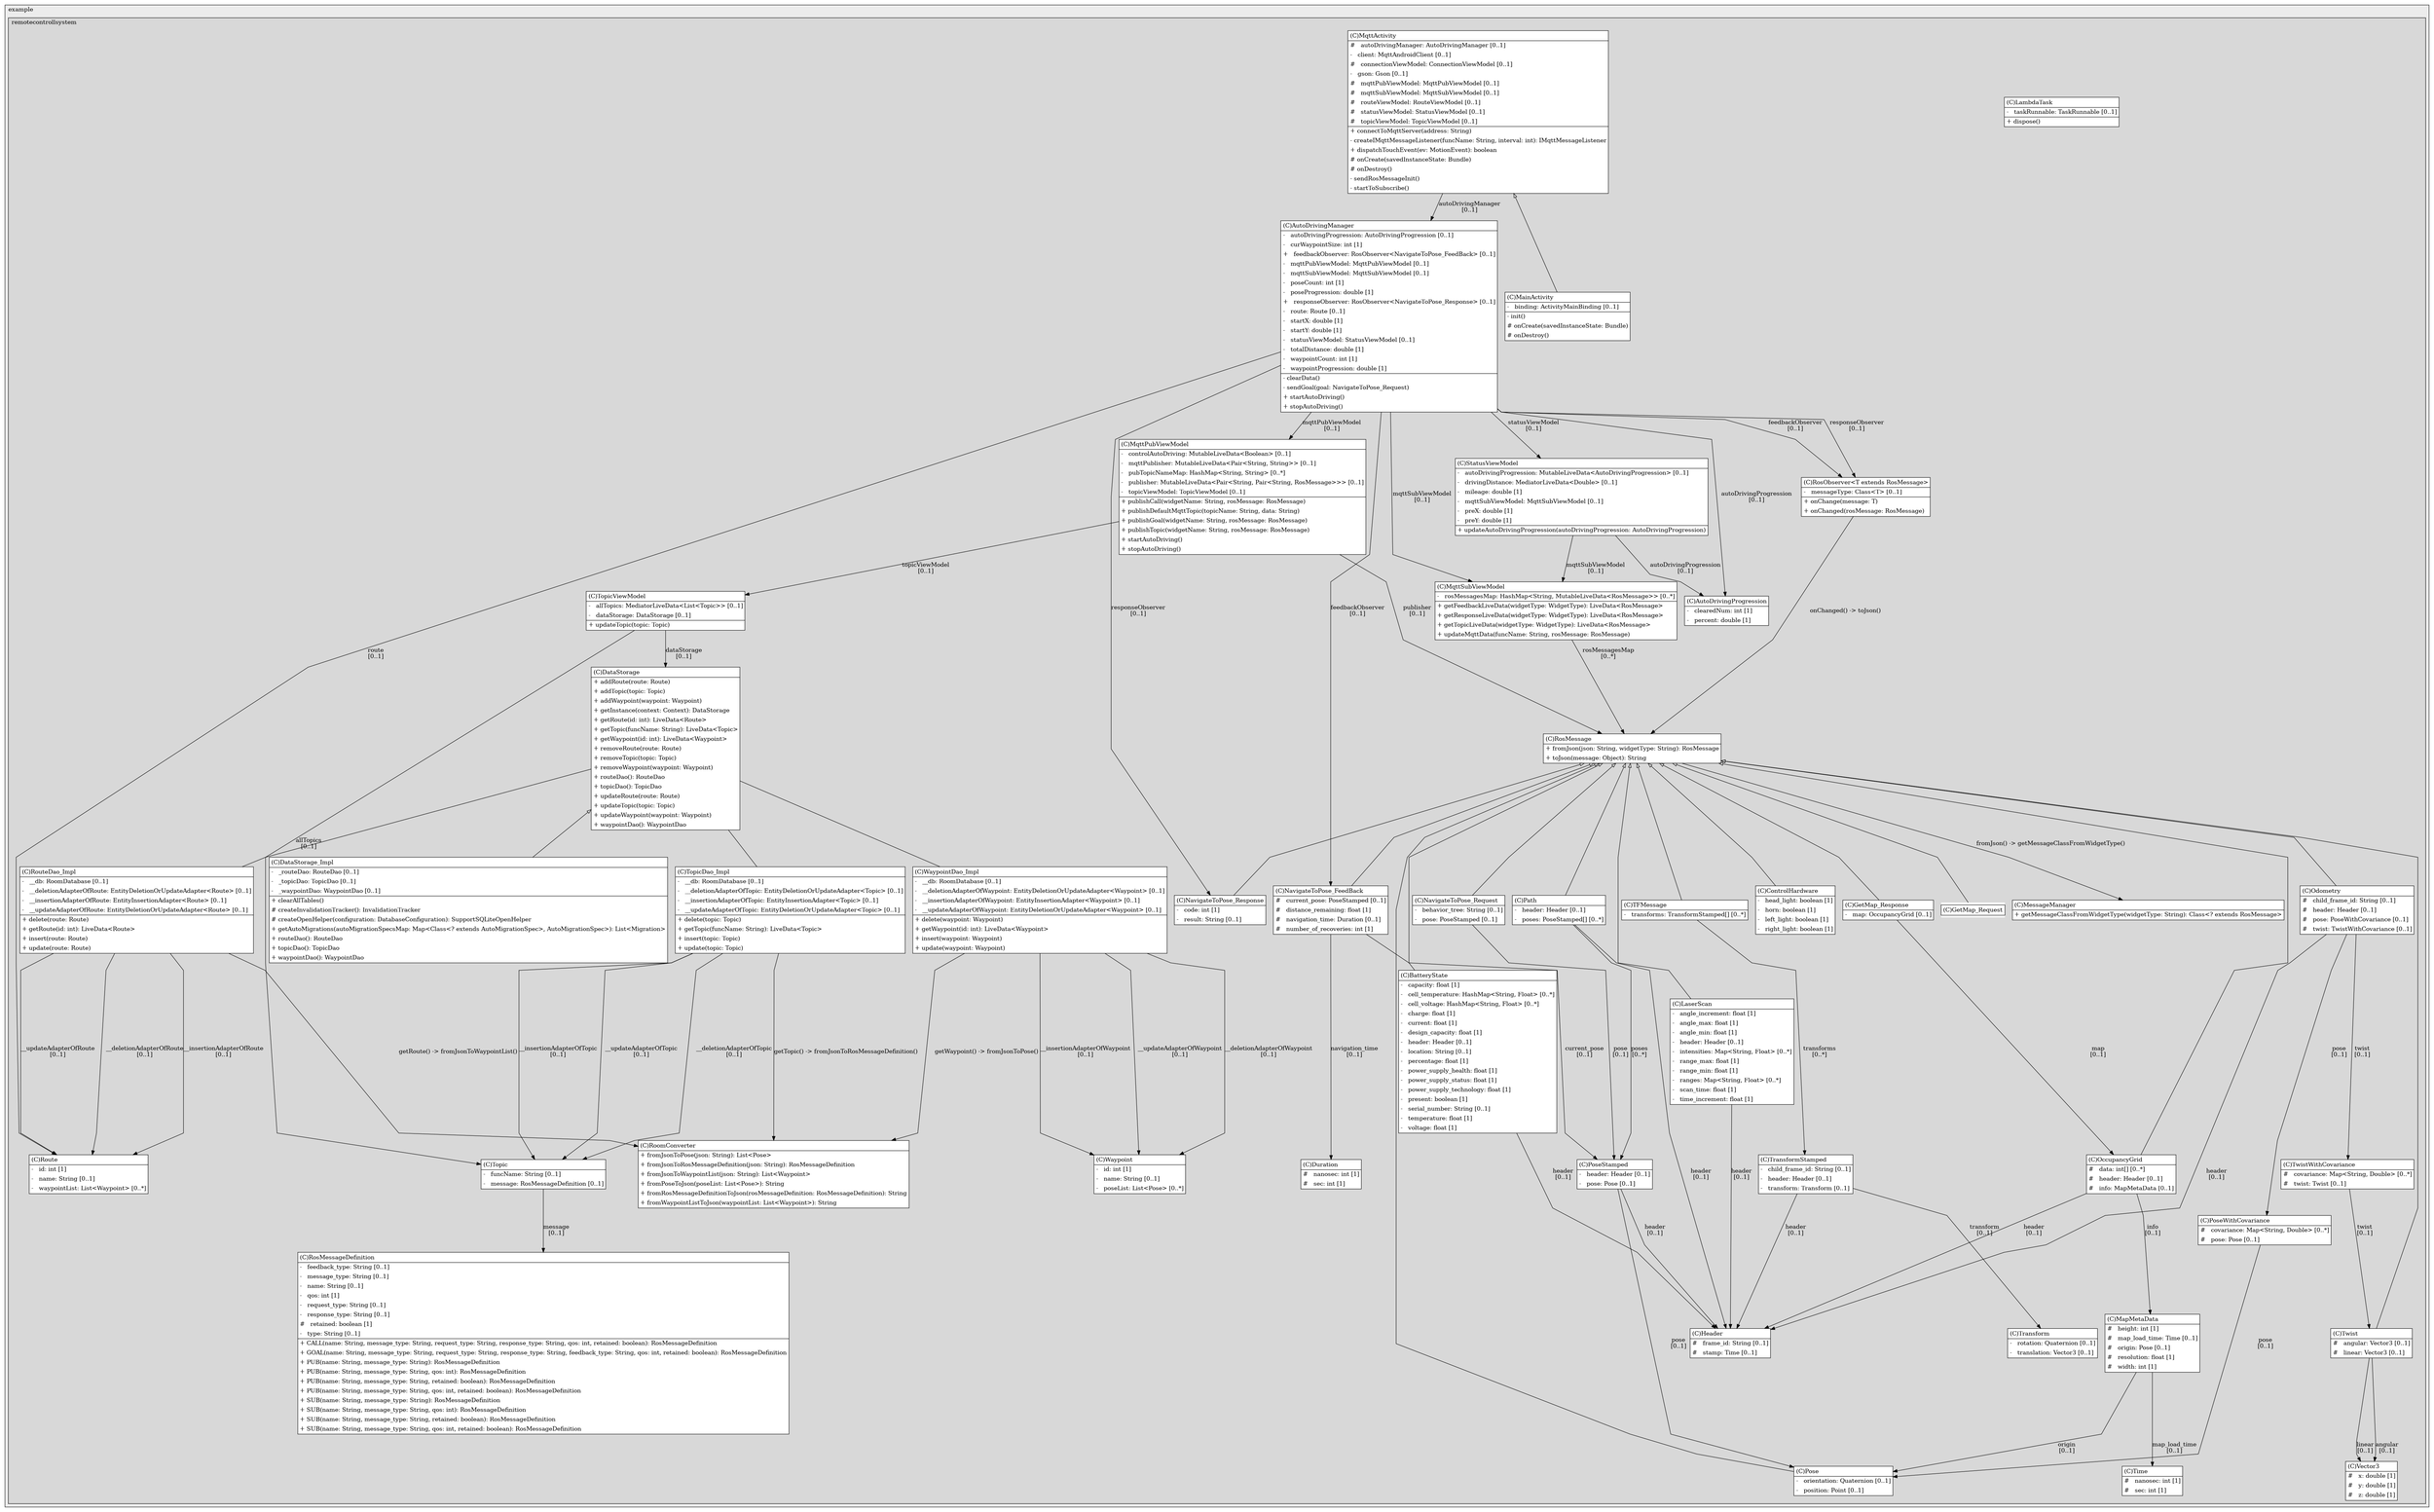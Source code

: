 @startuml

/' diagram meta data start
config=StructureConfiguration;
{
  "projectClassification": {
    "searchMode": "OpenProject", // OpenProject, AllProjects
    "includedProjects": "",
    "pathEndKeywords": "*.impl",
    "isClientPath": "",
    "isClientName": "",
    "isTestPath": "",
    "isTestName": "",
    "isMappingPath": "",
    "isMappingName": "",
    "isDataAccessPath": "",
    "isDataAccessName": "",
    "isDataStructurePath": "",
    "isDataStructureName": "",
    "isInterfaceStructuresPath": "",
    "isInterfaceStructuresName": "",
    "isEntryPointPath": "",
    "isEntryPointName": "",
    "treatFinalFieldsAsMandatory": false
  },
  "graphRestriction": {
    "classPackageExcludeFilter": "",
    "classPackageIncludeFilter": "",
    "classNameExcludeFilter": "",
    "classNameIncludeFilter": "",
    "methodNameExcludeFilter": "",
    "methodNameIncludeFilter": "",
    "removeByInheritance": "", // inheritance/annotation based filtering is done in a second step
    "removeByAnnotation": "",
    "removeByClassPackage": "", // cleanup the graph after inheritance/annotation based filtering is done
    "removeByClassName": "",
    "cutMappings": false,
    "cutEnum": true,
    "cutTests": true,
    "cutClient": true,
    "cutDataAccess": false,
    "cutInterfaceStructures": false,
    "cutDataStructures": false,
    "cutGetterAndSetter": true,
    "cutConstructors": true
  },
  "graphTraversal": {
    "forwardDepth": 6,
    "backwardDepth": 6,
    "classPackageExcludeFilter": "",
    "classPackageIncludeFilter": "",
    "classNameExcludeFilter": "",
    "classNameIncludeFilter": "",
    "methodNameExcludeFilter": "",
    "methodNameIncludeFilter": "",
    "hideMappings": false,
    "hideDataStructures": false,
    "hidePrivateMethods": true,
    "hideInterfaceCalls": true, // indirection: implementation -> interface (is hidden) -> implementation
    "onlyShowApplicationEntryPoints": false, // root node is included
    "useMethodCallsForStructureDiagram": "ForwardOnly" // ForwardOnly, BothDirections, No
  },
  "details": {
    "aggregation": "GroupByClass", // ByClass, GroupByClass, None
    "showClassGenericTypes": true,
    "showMethods": true,
    "showMethodParameterNames": true,
    "showMethodParameterTypes": true,
    "showMethodReturnType": true,
    "showPackageLevels": 2,
    "showDetailedClassStructure": true
  },
  "rootClass": "com.example.remotecontrollsystem.viewmodel.manager.AutoDrivingManager",
  "extensionCallbackMethod": "" // qualified.class.name#methodName - signature: public static String method(String)
}
diagram meta data end '/



digraph g {
    rankdir="TB"
    splines=polyline
    

'nodes 
subgraph cluster_1322970774 { 
   	label=example
	labeljust=l
	fillcolor="#ececec"
	style=filled
   
   subgraph cluster_350572184 { 
   	label=remotecontrollsystem
	labeljust=l
	fillcolor="#d8d8d8"
	style=filled
   
   AutoDrivingManager1171950486[
	label=<<TABLE BORDER="1" CELLBORDER="0" CELLPADDING="4" CELLSPACING="0">
<TR><TD ALIGN="LEFT" >(C)AutoDrivingManager</TD></TR>
<HR/>
<TR><TD ALIGN="LEFT" >-   autoDrivingProgression: AutoDrivingProgression [0..1]</TD></TR>
<TR><TD ALIGN="LEFT" >-   curWaypointSize: int [1]</TD></TR>
<TR><TD ALIGN="LEFT" >+   feedbackObserver: RosObserver&lt;NavigateToPose_FeedBack&gt; [0..1]</TD></TR>
<TR><TD ALIGN="LEFT" >-   mqttPubViewModel: MqttPubViewModel [0..1]</TD></TR>
<TR><TD ALIGN="LEFT" >-   mqttSubViewModel: MqttSubViewModel [0..1]</TD></TR>
<TR><TD ALIGN="LEFT" >-   poseCount: int [1]</TD></TR>
<TR><TD ALIGN="LEFT" >-   poseProgression: double [1]</TD></TR>
<TR><TD ALIGN="LEFT" >+   responseObserver: RosObserver&lt;NavigateToPose_Response&gt; [0..1]</TD></TR>
<TR><TD ALIGN="LEFT" >-   route: Route [0..1]</TD></TR>
<TR><TD ALIGN="LEFT" >-   startX: double [1]</TD></TR>
<TR><TD ALIGN="LEFT" >-   startY: double [1]</TD></TR>
<TR><TD ALIGN="LEFT" >-   statusViewModel: StatusViewModel [0..1]</TD></TR>
<TR><TD ALIGN="LEFT" >-   totalDistance: double [1]</TD></TR>
<TR><TD ALIGN="LEFT" >-   waypointCount: int [1]</TD></TR>
<TR><TD ALIGN="LEFT" >-   waypointProgression: double [1]</TD></TR>
<HR/>
<TR><TD ALIGN="LEFT" >- clearData()</TD></TR>
<TR><TD ALIGN="LEFT" >- sendGoal(goal: NavigateToPose_Request)</TD></TR>
<TR><TD ALIGN="LEFT" >+ startAutoDriving()</TD></TR>
<TR><TD ALIGN="LEFT" >+ stopAutoDriving()</TD></TR>
</TABLE>>
	style=filled
	margin=0
	shape=plaintext
	fillcolor="#FFFFFF"
];

AutoDrivingProgression1171950486[
	label=<<TABLE BORDER="1" CELLBORDER="0" CELLPADDING="4" CELLSPACING="0">
<TR><TD ALIGN="LEFT" >(C)AutoDrivingProgression</TD></TR>
<HR/>
<TR><TD ALIGN="LEFT" >-   clearedNum: int [1]</TD></TR>
<TR><TD ALIGN="LEFT" >-   percent: double [1]</TD></TR>
</TABLE>>
	style=filled
	margin=0
	shape=plaintext
	fillcolor="#FFFFFF"
];

BatteryState1672010333[
	label=<<TABLE BORDER="1" CELLBORDER="0" CELLPADDING="4" CELLSPACING="0">
<TR><TD ALIGN="LEFT" >(C)BatteryState</TD></TR>
<HR/>
<TR><TD ALIGN="LEFT" >-   capacity: float [1]</TD></TR>
<TR><TD ALIGN="LEFT" >-   cell_temperature: HashMap&lt;String, Float&gt; [0..*]</TD></TR>
<TR><TD ALIGN="LEFT" >-   cell_voltage: HashMap&lt;String, Float&gt; [0..*]</TD></TR>
<TR><TD ALIGN="LEFT" >-   charge: float [1]</TD></TR>
<TR><TD ALIGN="LEFT" >-   current: float [1]</TD></TR>
<TR><TD ALIGN="LEFT" >-   design_capacity: float [1]</TD></TR>
<TR><TD ALIGN="LEFT" >-   header: Header [0..1]</TD></TR>
<TR><TD ALIGN="LEFT" >-   location: String [0..1]</TD></TR>
<TR><TD ALIGN="LEFT" >-   percentage: float [1]</TD></TR>
<TR><TD ALIGN="LEFT" >-   power_supply_health: float [1]</TD></TR>
<TR><TD ALIGN="LEFT" >-   power_supply_status: float [1]</TD></TR>
<TR><TD ALIGN="LEFT" >-   power_supply_technology: float [1]</TD></TR>
<TR><TD ALIGN="LEFT" >-   present: boolean [1]</TD></TR>
<TR><TD ALIGN="LEFT" >-   serial_number: String [0..1]</TD></TR>
<TR><TD ALIGN="LEFT" >-   temperature: float [1]</TD></TR>
<TR><TD ALIGN="LEFT" >-   voltage: float [1]</TD></TR>
</TABLE>>
	style=filled
	margin=0
	shape=plaintext
	fillcolor="#FFFFFF"
];

ControlHardware1672010333[
	label=<<TABLE BORDER="1" CELLBORDER="0" CELLPADDING="4" CELLSPACING="0">
<TR><TD ALIGN="LEFT" >(C)ControlHardware</TD></TR>
<HR/>
<TR><TD ALIGN="LEFT" >-   head_light: boolean [1]</TD></TR>
<TR><TD ALIGN="LEFT" >-   horn: boolean [1]</TD></TR>
<TR><TD ALIGN="LEFT" >-   left_light: boolean [1]</TD></TR>
<TR><TD ALIGN="LEFT" >-   right_light: boolean [1]</TD></TR>
</TABLE>>
	style=filled
	margin=0
	shape=plaintext
	fillcolor="#FFFFFF"
];

DataStorage748575056[
	label=<<TABLE BORDER="1" CELLBORDER="0" CELLPADDING="4" CELLSPACING="0">
<TR><TD ALIGN="LEFT" >(C)DataStorage</TD></TR>
<HR/>
<TR><TD ALIGN="LEFT" >+ addRoute(route: Route)</TD></TR>
<TR><TD ALIGN="LEFT" >+ addTopic(topic: Topic)</TD></TR>
<TR><TD ALIGN="LEFT" >+ addWaypoint(waypoint: Waypoint)</TD></TR>
<TR><TD ALIGN="LEFT" >+ getInstance(context: Context): DataStorage</TD></TR>
<TR><TD ALIGN="LEFT" >+ getRoute(id: int): LiveData&lt;Route&gt;</TD></TR>
<TR><TD ALIGN="LEFT" >+ getTopic(funcName: String): LiveData&lt;Topic&gt;</TD></TR>
<TR><TD ALIGN="LEFT" >+ getWaypoint(id: int): LiveData&lt;Waypoint&gt;</TD></TR>
<TR><TD ALIGN="LEFT" >+ removeRoute(route: Route)</TD></TR>
<TR><TD ALIGN="LEFT" >+ removeTopic(topic: Topic)</TD></TR>
<TR><TD ALIGN="LEFT" >+ removeWaypoint(waypoint: Waypoint)</TD></TR>
<TR><TD ALIGN="LEFT" >+ routeDao(): RouteDao</TD></TR>
<TR><TD ALIGN="LEFT" >+ topicDao(): TopicDao</TD></TR>
<TR><TD ALIGN="LEFT" >+ updateRoute(route: Route)</TD></TR>
<TR><TD ALIGN="LEFT" >+ updateTopic(topic: Topic)</TD></TR>
<TR><TD ALIGN="LEFT" >+ updateWaypoint(waypoint: Waypoint)</TD></TR>
<TR><TD ALIGN="LEFT" >+ waypointDao(): WaypointDao</TD></TR>
</TABLE>>
	style=filled
	margin=0
	shape=plaintext
	fillcolor="#FFFFFF"
];

DataStorage_Impl748575056[
	label=<<TABLE BORDER="1" CELLBORDER="0" CELLPADDING="4" CELLSPACING="0">
<TR><TD ALIGN="LEFT" >(C)DataStorage_Impl</TD></TR>
<HR/>
<TR><TD ALIGN="LEFT" >-   _routeDao: RouteDao [0..1]</TD></TR>
<TR><TD ALIGN="LEFT" >-   _topicDao: TopicDao [0..1]</TD></TR>
<TR><TD ALIGN="LEFT" >-   _waypointDao: WaypointDao [0..1]</TD></TR>
<HR/>
<TR><TD ALIGN="LEFT" >+ clearAllTables()</TD></TR>
<TR><TD ALIGN="LEFT" ># createInvalidationTracker(): InvalidationTracker</TD></TR>
<TR><TD ALIGN="LEFT" ># createOpenHelper(configuration: DatabaseConfiguration): SupportSQLiteOpenHelper</TD></TR>
<TR><TD ALIGN="LEFT" >+ getAutoMigrations(autoMigrationSpecsMap: Map&lt;Class&lt;? extends AutoMigrationSpec&gt;, AutoMigrationSpec&gt;): List&lt;Migration&gt;</TD></TR>
<TR><TD ALIGN="LEFT" >+ routeDao(): RouteDao</TD></TR>
<TR><TD ALIGN="LEFT" >+ topicDao(): TopicDao</TD></TR>
<TR><TD ALIGN="LEFT" >+ waypointDao(): WaypointDao</TD></TR>
</TABLE>>
	style=filled
	margin=0
	shape=plaintext
	fillcolor="#FFFFFF"
];

Duration1672010333[
	label=<<TABLE BORDER="1" CELLBORDER="0" CELLPADDING="4" CELLSPACING="0">
<TR><TD ALIGN="LEFT" >(C)Duration</TD></TR>
<HR/>
<TR><TD ALIGN="LEFT" >#   nanosec: int [1]</TD></TR>
<TR><TD ALIGN="LEFT" >#   sec: int [1]</TD></TR>
</TABLE>>
	style=filled
	margin=0
	shape=plaintext
	fillcolor="#FFFFFF"
];

GetMap_Request1672010333[
	label=<<TABLE BORDER="1" CELLBORDER="0" CELLPADDING="4" CELLSPACING="0">
<TR><TD ALIGN="LEFT" >(C)GetMap_Request</TD></TR>
</TABLE>>
	style=filled
	margin=0
	shape=plaintext
	fillcolor="#FFFFFF"
];

GetMap_Response1672010333[
	label=<<TABLE BORDER="1" CELLBORDER="0" CELLPADDING="4" CELLSPACING="0">
<TR><TD ALIGN="LEFT" >(C)GetMap_Response</TD></TR>
<HR/>
<TR><TD ALIGN="LEFT" >-   map: OccupancyGrid [0..1]</TD></TR>
</TABLE>>
	style=filled
	margin=0
	shape=plaintext
	fillcolor="#FFFFFF"
];

Header1672010333[
	label=<<TABLE BORDER="1" CELLBORDER="0" CELLPADDING="4" CELLSPACING="0">
<TR><TD ALIGN="LEFT" >(C)Header</TD></TR>
<HR/>
<TR><TD ALIGN="LEFT" >#   frame_id: String [0..1]</TD></TR>
<TR><TD ALIGN="LEFT" >#   stamp: Time [0..1]</TD></TR>
</TABLE>>
	style=filled
	margin=0
	shape=plaintext
	fillcolor="#FFFFFF"
];

LambdaTask75227123[
	label=<<TABLE BORDER="1" CELLBORDER="0" CELLPADDING="4" CELLSPACING="0">
<TR><TD ALIGN="LEFT" >(C)LambdaTask</TD></TR>
<HR/>
<TR><TD ALIGN="LEFT" >-   taskRunnable: TaskRunnable [0..1]</TD></TR>
<HR/>
<TR><TD ALIGN="LEFT" >+ dispose()</TD></TR>
</TABLE>>
	style=filled
	margin=0
	shape=plaintext
	fillcolor="#FFFFFF"
];

LaserScan1672010333[
	label=<<TABLE BORDER="1" CELLBORDER="0" CELLPADDING="4" CELLSPACING="0">
<TR><TD ALIGN="LEFT" >(C)LaserScan</TD></TR>
<HR/>
<TR><TD ALIGN="LEFT" >-   angle_increment: float [1]</TD></TR>
<TR><TD ALIGN="LEFT" >-   angle_max: float [1]</TD></TR>
<TR><TD ALIGN="LEFT" >-   angle_min: float [1]</TD></TR>
<TR><TD ALIGN="LEFT" >-   header: Header [0..1]</TD></TR>
<TR><TD ALIGN="LEFT" >-   intensities: Map&lt;String, Float&gt; [0..*]</TD></TR>
<TR><TD ALIGN="LEFT" >-   range_max: float [1]</TD></TR>
<TR><TD ALIGN="LEFT" >-   range_min: float [1]</TD></TR>
<TR><TD ALIGN="LEFT" >-   ranges: Map&lt;String, Float&gt; [0..*]</TD></TR>
<TR><TD ALIGN="LEFT" >-   scan_time: float [1]</TD></TR>
<TR><TD ALIGN="LEFT" >-   time_increment: float [1]</TD></TR>
</TABLE>>
	style=filled
	margin=0
	shape=plaintext
	fillcolor="#FFFFFF"
];

MainActivity1498962064[
	label=<<TABLE BORDER="1" CELLBORDER="0" CELLPADDING="4" CELLSPACING="0">
<TR><TD ALIGN="LEFT" >(C)MainActivity</TD></TR>
<HR/>
<TR><TD ALIGN="LEFT" >-   binding: ActivityMainBinding [0..1]</TD></TR>
<HR/>
<TR><TD ALIGN="LEFT" >- init()</TD></TR>
<TR><TD ALIGN="LEFT" ># onCreate(savedInstanceState: Bundle)</TD></TR>
<TR><TD ALIGN="LEFT" ># onDestroy()</TD></TR>
</TABLE>>
	style=filled
	margin=0
	shape=plaintext
	fillcolor="#FFFFFF"
];

MapMetaData1672010333[
	label=<<TABLE BORDER="1" CELLBORDER="0" CELLPADDING="4" CELLSPACING="0">
<TR><TD ALIGN="LEFT" >(C)MapMetaData</TD></TR>
<HR/>
<TR><TD ALIGN="LEFT" >#   height: int [1]</TD></TR>
<TR><TD ALIGN="LEFT" >#   map_load_time: Time [0..1]</TD></TR>
<TR><TD ALIGN="LEFT" >#   origin: Pose [0..1]</TD></TR>
<TR><TD ALIGN="LEFT" >#   resolution: float [1]</TD></TR>
<TR><TD ALIGN="LEFT" >#   width: int [1]</TD></TR>
</TABLE>>
	style=filled
	margin=0
	shape=plaintext
	fillcolor="#FFFFFF"
];

MessageManager1661574524[
	label=<<TABLE BORDER="1" CELLBORDER="0" CELLPADDING="4" CELLSPACING="0">
<TR><TD ALIGN="LEFT" >(C)MessageManager</TD></TR>
<HR/>
<TR><TD ALIGN="LEFT" >+ getMessageClassFromWidgetType(widgetType: String): Class&lt;? extends RosMessage&gt;</TD></TR>
</TABLE>>
	style=filled
	margin=0
	shape=plaintext
	fillcolor="#FFFFFF"
];

MqttActivity1498962064[
	label=<<TABLE BORDER="1" CELLBORDER="0" CELLPADDING="4" CELLSPACING="0">
<TR><TD ALIGN="LEFT" >(C)MqttActivity</TD></TR>
<HR/>
<TR><TD ALIGN="LEFT" >#   autoDrivingManager: AutoDrivingManager [0..1]</TD></TR>
<TR><TD ALIGN="LEFT" >-   client: MqttAndroidClient [0..1]</TD></TR>
<TR><TD ALIGN="LEFT" >#   connectionViewModel: ConnectionViewModel [0..1]</TD></TR>
<TR><TD ALIGN="LEFT" >-   gson: Gson [0..1]</TD></TR>
<TR><TD ALIGN="LEFT" >#   mqttPubViewModel: MqttPubViewModel [0..1]</TD></TR>
<TR><TD ALIGN="LEFT" >#   mqttSubViewModel: MqttSubViewModel [0..1]</TD></TR>
<TR><TD ALIGN="LEFT" >#   routeViewModel: RouteViewModel [0..1]</TD></TR>
<TR><TD ALIGN="LEFT" >#   statusViewModel: StatusViewModel [0..1]</TD></TR>
<TR><TD ALIGN="LEFT" >#   topicViewModel: TopicViewModel [0..1]</TD></TR>
<HR/>
<TR><TD ALIGN="LEFT" >+ connectToMqttServer(address: String)</TD></TR>
<TR><TD ALIGN="LEFT" >- createIMqttMessageListener(funcName: String, interval: int): IMqttMessageListener</TD></TR>
<TR><TD ALIGN="LEFT" >+ dispatchTouchEvent(ev: MotionEvent): boolean</TD></TR>
<TR><TD ALIGN="LEFT" ># onCreate(savedInstanceState: Bundle)</TD></TR>
<TR><TD ALIGN="LEFT" ># onDestroy()</TD></TR>
<TR><TD ALIGN="LEFT" >- sendRosMessageInit()</TD></TR>
<TR><TD ALIGN="LEFT" >- startToSubscribe()</TD></TR>
</TABLE>>
	style=filled
	margin=0
	shape=plaintext
	fillcolor="#FFFFFF"
];

MqttPubViewModel2100351061[
	label=<<TABLE BORDER="1" CELLBORDER="0" CELLPADDING="4" CELLSPACING="0">
<TR><TD ALIGN="LEFT" >(C)MqttPubViewModel</TD></TR>
<HR/>
<TR><TD ALIGN="LEFT" >-   controlAutoDriving: MutableLiveData&lt;Boolean&gt; [0..1]</TD></TR>
<TR><TD ALIGN="LEFT" >-   mqttPublisher: MutableLiveData&lt;Pair&lt;String, String&gt;&gt; [0..1]</TD></TR>
<TR><TD ALIGN="LEFT" >-   pubTopicNameMap: HashMap&lt;String, String&gt; [0..*]</TD></TR>
<TR><TD ALIGN="LEFT" >-   publisher: MutableLiveData&lt;Pair&lt;String, Pair&lt;String, RosMessage&gt;&gt;&gt; [0..1]</TD></TR>
<TR><TD ALIGN="LEFT" >-   topicViewModel: TopicViewModel [0..1]</TD></TR>
<HR/>
<TR><TD ALIGN="LEFT" >+ publishCall(widgetName: String, rosMessage: RosMessage)</TD></TR>
<TR><TD ALIGN="LEFT" >+ publishDefaultMqttTopic(topicName: String, data: String)</TD></TR>
<TR><TD ALIGN="LEFT" >+ publishGoal(widgetName: String, rosMessage: RosMessage)</TD></TR>
<TR><TD ALIGN="LEFT" >+ publishTopic(widgetName: String, rosMessage: RosMessage)</TD></TR>
<TR><TD ALIGN="LEFT" >+ startAutoDriving()</TD></TR>
<TR><TD ALIGN="LEFT" >+ stopAutoDriving()</TD></TR>
</TABLE>>
	style=filled
	margin=0
	shape=plaintext
	fillcolor="#FFFFFF"
];

MqttSubViewModel2100351061[
	label=<<TABLE BORDER="1" CELLBORDER="0" CELLPADDING="4" CELLSPACING="0">
<TR><TD ALIGN="LEFT" >(C)MqttSubViewModel</TD></TR>
<HR/>
<TR><TD ALIGN="LEFT" >-   rosMessagesMap: HashMap&lt;String, MutableLiveData&lt;RosMessage&gt;&gt; [0..*]</TD></TR>
<HR/>
<TR><TD ALIGN="LEFT" >+ getFeedbackLiveData(widgetType: WidgetType): LiveData&lt;RosMessage&gt;</TD></TR>
<TR><TD ALIGN="LEFT" >+ getResponseLiveData(widgetType: WidgetType): LiveData&lt;RosMessage&gt;</TD></TR>
<TR><TD ALIGN="LEFT" >+ getTopicLiveData(widgetType: WidgetType): LiveData&lt;RosMessage&gt;</TD></TR>
<TR><TD ALIGN="LEFT" >+ updateMqttData(funcName: String, rosMessage: RosMessage)</TD></TR>
</TABLE>>
	style=filled
	margin=0
	shape=plaintext
	fillcolor="#FFFFFF"
];

NavigateToPose_FeedBack1672010333[
	label=<<TABLE BORDER="1" CELLBORDER="0" CELLPADDING="4" CELLSPACING="0">
<TR><TD ALIGN="LEFT" >(C)NavigateToPose_FeedBack</TD></TR>
<HR/>
<TR><TD ALIGN="LEFT" >#   current_pose: PoseStamped [0..1]</TD></TR>
<TR><TD ALIGN="LEFT" >#   distance_remaining: float [1]</TD></TR>
<TR><TD ALIGN="LEFT" >#   navigation_time: Duration [0..1]</TD></TR>
<TR><TD ALIGN="LEFT" >#   number_of_recoveries: int [1]</TD></TR>
</TABLE>>
	style=filled
	margin=0
	shape=plaintext
	fillcolor="#FFFFFF"
];

NavigateToPose_Request1672010333[
	label=<<TABLE BORDER="1" CELLBORDER="0" CELLPADDING="4" CELLSPACING="0">
<TR><TD ALIGN="LEFT" >(C)NavigateToPose_Request</TD></TR>
<HR/>
<TR><TD ALIGN="LEFT" >-   behavior_tree: String [0..1]</TD></TR>
<TR><TD ALIGN="LEFT" >-   pose: PoseStamped [0..1]</TD></TR>
</TABLE>>
	style=filled
	margin=0
	shape=plaintext
	fillcolor="#FFFFFF"
];

NavigateToPose_Response1672010333[
	label=<<TABLE BORDER="1" CELLBORDER="0" CELLPADDING="4" CELLSPACING="0">
<TR><TD ALIGN="LEFT" >(C)NavigateToPose_Response</TD></TR>
<HR/>
<TR><TD ALIGN="LEFT" >-   code: int [1]</TD></TR>
<TR><TD ALIGN="LEFT" >-   result: String [0..1]</TD></TR>
</TABLE>>
	style=filled
	margin=0
	shape=plaintext
	fillcolor="#FFFFFF"
];

OccupancyGrid1672010333[
	label=<<TABLE BORDER="1" CELLBORDER="0" CELLPADDING="4" CELLSPACING="0">
<TR><TD ALIGN="LEFT" >(C)OccupancyGrid</TD></TR>
<HR/>
<TR><TD ALIGN="LEFT" >#   data: int[] [0..*]</TD></TR>
<TR><TD ALIGN="LEFT" >#   header: Header [0..1]</TD></TR>
<TR><TD ALIGN="LEFT" >#   info: MapMetaData [0..1]</TD></TR>
</TABLE>>
	style=filled
	margin=0
	shape=plaintext
	fillcolor="#FFFFFF"
];

Odometry1672010333[
	label=<<TABLE BORDER="1" CELLBORDER="0" CELLPADDING="4" CELLSPACING="0">
<TR><TD ALIGN="LEFT" >(C)Odometry</TD></TR>
<HR/>
<TR><TD ALIGN="LEFT" >#   child_frame_id: String [0..1]</TD></TR>
<TR><TD ALIGN="LEFT" >#   header: Header [0..1]</TD></TR>
<TR><TD ALIGN="LEFT" >#   pose: PoseWithCovariance [0..1]</TD></TR>
<TR><TD ALIGN="LEFT" >#   twist: TwistWithCovariance [0..1]</TD></TR>
</TABLE>>
	style=filled
	margin=0
	shape=plaintext
	fillcolor="#FFFFFF"
];

Path1672010333[
	label=<<TABLE BORDER="1" CELLBORDER="0" CELLPADDING="4" CELLSPACING="0">
<TR><TD ALIGN="LEFT" >(C)Path</TD></TR>
<HR/>
<TR><TD ALIGN="LEFT" >-   header: Header [0..1]</TD></TR>
<TR><TD ALIGN="LEFT" >-   poses: PoseStamped[] [0..*]</TD></TR>
</TABLE>>
	style=filled
	margin=0
	shape=plaintext
	fillcolor="#FFFFFF"
];

Pose1672010333[
	label=<<TABLE BORDER="1" CELLBORDER="0" CELLPADDING="4" CELLSPACING="0">
<TR><TD ALIGN="LEFT" >(C)Pose</TD></TR>
<HR/>
<TR><TD ALIGN="LEFT" >-   orientation: Quaternion [0..1]</TD></TR>
<TR><TD ALIGN="LEFT" >-   position: Point [0..1]</TD></TR>
</TABLE>>
	style=filled
	margin=0
	shape=plaintext
	fillcolor="#FFFFFF"
];

PoseStamped1672010333[
	label=<<TABLE BORDER="1" CELLBORDER="0" CELLPADDING="4" CELLSPACING="0">
<TR><TD ALIGN="LEFT" >(C)PoseStamped</TD></TR>
<HR/>
<TR><TD ALIGN="LEFT" >-   header: Header [0..1]</TD></TR>
<TR><TD ALIGN="LEFT" >-   pose: Pose [0..1]</TD></TR>
</TABLE>>
	style=filled
	margin=0
	shape=plaintext
	fillcolor="#FFFFFF"
];

PoseWithCovariance1672010333[
	label=<<TABLE BORDER="1" CELLBORDER="0" CELLPADDING="4" CELLSPACING="0">
<TR><TD ALIGN="LEFT" >(C)PoseWithCovariance</TD></TR>
<HR/>
<TR><TD ALIGN="LEFT" >#   covariance: Map&lt;String, Double&gt; [0..*]</TD></TR>
<TR><TD ALIGN="LEFT" >#   pose: Pose [0..1]</TD></TR>
</TABLE>>
	style=filled
	margin=0
	shape=plaintext
	fillcolor="#FFFFFF"
];

RoomConverter75227123[
	label=<<TABLE BORDER="1" CELLBORDER="0" CELLPADDING="4" CELLSPACING="0">
<TR><TD ALIGN="LEFT" >(C)RoomConverter</TD></TR>
<HR/>
<TR><TD ALIGN="LEFT" >+ fromJsonToPose(json: String): List&lt;Pose&gt;</TD></TR>
<TR><TD ALIGN="LEFT" >+ fromJsonToRosMessageDefinition(json: String): RosMessageDefinition</TD></TR>
<TR><TD ALIGN="LEFT" >+ fromJsonToWaypointList(json: String): List&lt;Waypoint&gt;</TD></TR>
<TR><TD ALIGN="LEFT" >+ fromPoseToJson(poseList: List&lt;Pose&gt;): String</TD></TR>
<TR><TD ALIGN="LEFT" >+ fromRosMessageDefinitionToJson(rosMessageDefinition: RosMessageDefinition): String</TD></TR>
<TR><TD ALIGN="LEFT" >+ fromWaypointListToJson(waypointList: List&lt;Waypoint&gt;): String</TD></TR>
</TABLE>>
	style=filled
	margin=0
	shape=plaintext
	fillcolor="#FFFFFF"
];

RosMessage1672010333[
	label=<<TABLE BORDER="1" CELLBORDER="0" CELLPADDING="4" CELLSPACING="0">
<TR><TD ALIGN="LEFT" >(C)RosMessage</TD></TR>
<HR/>
<TR><TD ALIGN="LEFT" >+ fromJson(json: String, widgetType: String): RosMessage</TD></TR>
<TR><TD ALIGN="LEFT" >+ toJson(message: Object): String</TD></TR>
</TABLE>>
	style=filled
	margin=0
	shape=plaintext
	fillcolor="#FFFFFF"
];

RosMessageDefinition1672010333[
	label=<<TABLE BORDER="1" CELLBORDER="0" CELLPADDING="4" CELLSPACING="0">
<TR><TD ALIGN="LEFT" >(C)RosMessageDefinition</TD></TR>
<HR/>
<TR><TD ALIGN="LEFT" >-   feedback_type: String [0..1]</TD></TR>
<TR><TD ALIGN="LEFT" >-   message_type: String [0..1]</TD></TR>
<TR><TD ALIGN="LEFT" >-   name: String [0..1]</TD></TR>
<TR><TD ALIGN="LEFT" >-   qos: int [1]</TD></TR>
<TR><TD ALIGN="LEFT" >-   request_type: String [0..1]</TD></TR>
<TR><TD ALIGN="LEFT" >-   response_type: String [0..1]</TD></TR>
<TR><TD ALIGN="LEFT" >#   retained: boolean [1]</TD></TR>
<TR><TD ALIGN="LEFT" >-   type: String [0..1]</TD></TR>
<HR/>
<TR><TD ALIGN="LEFT" >+ CALL(name: String, message_type: String, request_type: String, response_type: String, qos: int, retained: boolean): RosMessageDefinition</TD></TR>
<TR><TD ALIGN="LEFT" >+ GOAL(name: String, message_type: String, request_type: String, response_type: String, feedback_type: String, qos: int, retained: boolean): RosMessageDefinition</TD></TR>
<TR><TD ALIGN="LEFT" >+ PUB(name: String, message_type: String): RosMessageDefinition</TD></TR>
<TR><TD ALIGN="LEFT" >+ PUB(name: String, message_type: String, qos: int): RosMessageDefinition</TD></TR>
<TR><TD ALIGN="LEFT" >+ PUB(name: String, message_type: String, retained: boolean): RosMessageDefinition</TD></TR>
<TR><TD ALIGN="LEFT" >+ PUB(name: String, message_type: String, qos: int, retained: boolean): RosMessageDefinition</TD></TR>
<TR><TD ALIGN="LEFT" >+ SUB(name: String, message_type: String): RosMessageDefinition</TD></TR>
<TR><TD ALIGN="LEFT" >+ SUB(name: String, message_type: String, qos: int): RosMessageDefinition</TD></TR>
<TR><TD ALIGN="LEFT" >+ SUB(name: String, message_type: String, retained: boolean): RosMessageDefinition</TD></TR>
<TR><TD ALIGN="LEFT" >+ SUB(name: String, message_type: String, qos: int, retained: boolean): RosMessageDefinition</TD></TR>
</TABLE>>
	style=filled
	margin=0
	shape=plaintext
	fillcolor="#FFFFFF"
];

RosObserver1672295365[
	label=<<TABLE BORDER="1" CELLBORDER="0" CELLPADDING="4" CELLSPACING="0">
<TR><TD ALIGN="LEFT" >(C)RosObserver&lt;T extends RosMessage&gt;</TD></TR>
<HR/>
<TR><TD ALIGN="LEFT" >-   messageType: Class&lt;T&gt; [0..1]</TD></TR>
<HR/>
<TR><TD ALIGN="LEFT" >+ onChange(message: T)</TD></TR>
<TR><TD ALIGN="LEFT" >+ onChanged(rosMessage: RosMessage)</TD></TR>
</TABLE>>
	style=filled
	margin=0
	shape=plaintext
	fillcolor="#FFFFFF"
];

Route1868758241[
	label=<<TABLE BORDER="1" CELLBORDER="0" CELLPADDING="4" CELLSPACING="0">
<TR><TD ALIGN="LEFT" >(C)Route</TD></TR>
<HR/>
<TR><TD ALIGN="LEFT" >-   id: int [1]</TD></TR>
<TR><TD ALIGN="LEFT" >-   name: String [0..1]</TD></TR>
<TR><TD ALIGN="LEFT" >-   waypointList: List&lt;Waypoint&gt; [0..*]</TD></TR>
</TABLE>>
	style=filled
	margin=0
	shape=plaintext
	fillcolor="#FFFFFF"
];

RouteDao_Impl1743076180[
	label=<<TABLE BORDER="1" CELLBORDER="0" CELLPADDING="4" CELLSPACING="0">
<TR><TD ALIGN="LEFT" >(C)RouteDao_Impl</TD></TR>
<HR/>
<TR><TD ALIGN="LEFT" >-   __db: RoomDatabase [0..1]</TD></TR>
<TR><TD ALIGN="LEFT" >-   __deletionAdapterOfRoute: EntityDeletionOrUpdateAdapter&lt;Route&gt; [0..1]</TD></TR>
<TR><TD ALIGN="LEFT" >-   __insertionAdapterOfRoute: EntityInsertionAdapter&lt;Route&gt; [0..1]</TD></TR>
<TR><TD ALIGN="LEFT" >-   __updateAdapterOfRoute: EntityDeletionOrUpdateAdapter&lt;Route&gt; [0..1]</TD></TR>
<HR/>
<TR><TD ALIGN="LEFT" >+ delete(route: Route)</TD></TR>
<TR><TD ALIGN="LEFT" >+ getRoute(id: int): LiveData&lt;Route&gt;</TD></TR>
<TR><TD ALIGN="LEFT" >+ insert(route: Route)</TD></TR>
<TR><TD ALIGN="LEFT" >+ update(route: Route)</TD></TR>
</TABLE>>
	style=filled
	margin=0
	shape=plaintext
	fillcolor="#FFFFFF"
];

StatusViewModel2100351061[
	label=<<TABLE BORDER="1" CELLBORDER="0" CELLPADDING="4" CELLSPACING="0">
<TR><TD ALIGN="LEFT" >(C)StatusViewModel</TD></TR>
<HR/>
<TR><TD ALIGN="LEFT" >-   autoDrivingProgression: MutableLiveData&lt;AutoDrivingProgression&gt; [0..1]</TD></TR>
<TR><TD ALIGN="LEFT" >-   drivingDistance: MediatorLiveData&lt;Double&gt; [0..1]</TD></TR>
<TR><TD ALIGN="LEFT" >-   mileage: double [1]</TD></TR>
<TR><TD ALIGN="LEFT" >-   mqttSubViewModel: MqttSubViewModel [0..1]</TD></TR>
<TR><TD ALIGN="LEFT" >-   preX: double [1]</TD></TR>
<TR><TD ALIGN="LEFT" >-   preY: double [1]</TD></TR>
<HR/>
<TR><TD ALIGN="LEFT" >+ updateAutoDrivingProgression(autoDrivingProgression: AutoDrivingProgression)</TD></TR>
</TABLE>>
	style=filled
	margin=0
	shape=plaintext
	fillcolor="#FFFFFF"
];

TFMessage1672010333[
	label=<<TABLE BORDER="1" CELLBORDER="0" CELLPADDING="4" CELLSPACING="0">
<TR><TD ALIGN="LEFT" >(C)TFMessage</TD></TR>
<HR/>
<TR><TD ALIGN="LEFT" >-   transforms: TransformStamped[] [0..*]</TD></TR>
</TABLE>>
	style=filled
	margin=0
	shape=plaintext
	fillcolor="#FFFFFF"
];

Time1672010333[
	label=<<TABLE BORDER="1" CELLBORDER="0" CELLPADDING="4" CELLSPACING="0">
<TR><TD ALIGN="LEFT" >(C)Time</TD></TR>
<HR/>
<TR><TD ALIGN="LEFT" >#   nanosec: int [1]</TD></TR>
<TR><TD ALIGN="LEFT" >#   sec: int [1]</TD></TR>
</TABLE>>
	style=filled
	margin=0
	shape=plaintext
	fillcolor="#FFFFFF"
];

Topic1868758241[
	label=<<TABLE BORDER="1" CELLBORDER="0" CELLPADDING="4" CELLSPACING="0">
<TR><TD ALIGN="LEFT" >(C)Topic</TD></TR>
<HR/>
<TR><TD ALIGN="LEFT" >-   funcName: String [0..1]</TD></TR>
<TR><TD ALIGN="LEFT" >-   message: RosMessageDefinition [0..1]</TD></TR>
</TABLE>>
	style=filled
	margin=0
	shape=plaintext
	fillcolor="#FFFFFF"
];

TopicDao_Impl1743076180[
	label=<<TABLE BORDER="1" CELLBORDER="0" CELLPADDING="4" CELLSPACING="0">
<TR><TD ALIGN="LEFT" >(C)TopicDao_Impl</TD></TR>
<HR/>
<TR><TD ALIGN="LEFT" >-   __db: RoomDatabase [0..1]</TD></TR>
<TR><TD ALIGN="LEFT" >-   __deletionAdapterOfTopic: EntityDeletionOrUpdateAdapter&lt;Topic&gt; [0..1]</TD></TR>
<TR><TD ALIGN="LEFT" >-   __insertionAdapterOfTopic: EntityInsertionAdapter&lt;Topic&gt; [0..1]</TD></TR>
<TR><TD ALIGN="LEFT" >-   __updateAdapterOfTopic: EntityDeletionOrUpdateAdapter&lt;Topic&gt; [0..1]</TD></TR>
<HR/>
<TR><TD ALIGN="LEFT" >+ delete(topic: Topic)</TD></TR>
<TR><TD ALIGN="LEFT" >+ getTopic(funcName: String): LiveData&lt;Topic&gt;</TD></TR>
<TR><TD ALIGN="LEFT" >+ insert(topic: Topic)</TD></TR>
<TR><TD ALIGN="LEFT" >+ update(topic: Topic)</TD></TR>
</TABLE>>
	style=filled
	margin=0
	shape=plaintext
	fillcolor="#FFFFFF"
];

TopicViewModel8913434[
	label=<<TABLE BORDER="1" CELLBORDER="0" CELLPADDING="4" CELLSPACING="0">
<TR><TD ALIGN="LEFT" >(C)TopicViewModel</TD></TR>
<HR/>
<TR><TD ALIGN="LEFT" >-   allTopics: MediatorLiveData&lt;List&lt;Topic&gt;&gt; [0..1]</TD></TR>
<TR><TD ALIGN="LEFT" >-   dataStorage: DataStorage [0..1]</TD></TR>
<HR/>
<TR><TD ALIGN="LEFT" >+ updateTopic(topic: Topic)</TD></TR>
</TABLE>>
	style=filled
	margin=0
	shape=plaintext
	fillcolor="#FFFFFF"
];

Transform1672010333[
	label=<<TABLE BORDER="1" CELLBORDER="0" CELLPADDING="4" CELLSPACING="0">
<TR><TD ALIGN="LEFT" >(C)Transform</TD></TR>
<HR/>
<TR><TD ALIGN="LEFT" >-   rotation: Quaternion [0..1]</TD></TR>
<TR><TD ALIGN="LEFT" >-   translation: Vector3 [0..1]</TD></TR>
</TABLE>>
	style=filled
	margin=0
	shape=plaintext
	fillcolor="#FFFFFF"
];

TransformStamped1672010333[
	label=<<TABLE BORDER="1" CELLBORDER="0" CELLPADDING="4" CELLSPACING="0">
<TR><TD ALIGN="LEFT" >(C)TransformStamped</TD></TR>
<HR/>
<TR><TD ALIGN="LEFT" >-   child_frame_id: String [0..1]</TD></TR>
<TR><TD ALIGN="LEFT" >-   header: Header [0..1]</TD></TR>
<TR><TD ALIGN="LEFT" >-   transform: Transform [0..1]</TD></TR>
</TABLE>>
	style=filled
	margin=0
	shape=plaintext
	fillcolor="#FFFFFF"
];

Twist1672010333[
	label=<<TABLE BORDER="1" CELLBORDER="0" CELLPADDING="4" CELLSPACING="0">
<TR><TD ALIGN="LEFT" >(C)Twist</TD></TR>
<HR/>
<TR><TD ALIGN="LEFT" >#   angular: Vector3 [0..1]</TD></TR>
<TR><TD ALIGN="LEFT" >#   linear: Vector3 [0..1]</TD></TR>
</TABLE>>
	style=filled
	margin=0
	shape=plaintext
	fillcolor="#FFFFFF"
];

TwistWithCovariance1672010333[
	label=<<TABLE BORDER="1" CELLBORDER="0" CELLPADDING="4" CELLSPACING="0">
<TR><TD ALIGN="LEFT" >(C)TwistWithCovariance</TD></TR>
<HR/>
<TR><TD ALIGN="LEFT" >#   covariance: Map&lt;String, Double&gt; [0..*]</TD></TR>
<TR><TD ALIGN="LEFT" >#   twist: Twist [0..1]</TD></TR>
</TABLE>>
	style=filled
	margin=0
	shape=plaintext
	fillcolor="#FFFFFF"
];

Vector31672010333[
	label=<<TABLE BORDER="1" CELLBORDER="0" CELLPADDING="4" CELLSPACING="0">
<TR><TD ALIGN="LEFT" >(C)Vector3</TD></TR>
<HR/>
<TR><TD ALIGN="LEFT" >#   x: double [1]</TD></TR>
<TR><TD ALIGN="LEFT" >#   y: double [1]</TD></TR>
<TR><TD ALIGN="LEFT" >#   z: double [1]</TD></TR>
</TABLE>>
	style=filled
	margin=0
	shape=plaintext
	fillcolor="#FFFFFF"
];

Waypoint1868758241[
	label=<<TABLE BORDER="1" CELLBORDER="0" CELLPADDING="4" CELLSPACING="0">
<TR><TD ALIGN="LEFT" >(C)Waypoint</TD></TR>
<HR/>
<TR><TD ALIGN="LEFT" >-   id: int [1]</TD></TR>
<TR><TD ALIGN="LEFT" >-   name: String [0..1]</TD></TR>
<TR><TD ALIGN="LEFT" >-   poseList: List&lt;Pose&gt; [0..*]</TD></TR>
</TABLE>>
	style=filled
	margin=0
	shape=plaintext
	fillcolor="#FFFFFF"
];

WaypointDao_Impl1743076180[
	label=<<TABLE BORDER="1" CELLBORDER="0" CELLPADDING="4" CELLSPACING="0">
<TR><TD ALIGN="LEFT" >(C)WaypointDao_Impl</TD></TR>
<HR/>
<TR><TD ALIGN="LEFT" >-   __db: RoomDatabase [0..1]</TD></TR>
<TR><TD ALIGN="LEFT" >-   __deletionAdapterOfWaypoint: EntityDeletionOrUpdateAdapter&lt;Waypoint&gt; [0..1]</TD></TR>
<TR><TD ALIGN="LEFT" >-   __insertionAdapterOfWaypoint: EntityInsertionAdapter&lt;Waypoint&gt; [0..1]</TD></TR>
<TR><TD ALIGN="LEFT" >-   __updateAdapterOfWaypoint: EntityDeletionOrUpdateAdapter&lt;Waypoint&gt; [0..1]</TD></TR>
<HR/>
<TR><TD ALIGN="LEFT" >+ delete(waypoint: Waypoint)</TD></TR>
<TR><TD ALIGN="LEFT" >+ getWaypoint(id: int): LiveData&lt;Waypoint&gt;</TD></TR>
<TR><TD ALIGN="LEFT" >+ insert(waypoint: Waypoint)</TD></TR>
<TR><TD ALIGN="LEFT" >+ update(waypoint: Waypoint)</TD></TR>
</TABLE>>
	style=filled
	margin=0
	shape=plaintext
	fillcolor="#FFFFFF"
];
} 
} 

'edges    
AutoDrivingManager1171950486 -> AutoDrivingProgression1171950486[label="autoDrivingProgression
[0..1]"];
AutoDrivingManager1171950486 -> MqttPubViewModel2100351061[label="mqttPubViewModel
[0..1]"];
AutoDrivingManager1171950486 -> MqttSubViewModel2100351061[label="mqttSubViewModel
[0..1]"];
AutoDrivingManager1171950486 -> NavigateToPose_FeedBack1672010333[label="feedbackObserver
[0..1]"];
AutoDrivingManager1171950486 -> NavigateToPose_Response1672010333[label="responseObserver
[0..1]"];
AutoDrivingManager1171950486 -> RosObserver1672295365[label="feedbackObserver
[0..1]"];
AutoDrivingManager1171950486 -> RosObserver1672295365[label="responseObserver
[0..1]"];
AutoDrivingManager1171950486 -> Route1868758241[label="route
[0..1]"];
AutoDrivingManager1171950486 -> StatusViewModel2100351061[label="statusViewModel
[0..1]"];
BatteryState1672010333 -> Header1672010333[label="header
[0..1]"];
DataStorage748575056 -> DataStorage_Impl748575056[arrowhead=none, arrowtail=empty, dir=both];
DataStorage748575056 -> RouteDao_Impl1743076180[arrowhead=none];
DataStorage748575056 -> TopicDao_Impl1743076180[arrowhead=none];
DataStorage748575056 -> WaypointDao_Impl1743076180[arrowhead=none];
GetMap_Response1672010333 -> OccupancyGrid1672010333[label="map
[0..1]"];
LaserScan1672010333 -> Header1672010333[label="header
[0..1]"];
MapMetaData1672010333 -> Pose1672010333[label="origin
[0..1]"];
MapMetaData1672010333 -> Time1672010333[label="map_load_time
[0..1]"];
MqttActivity1498962064 -> AutoDrivingManager1171950486[label="autoDrivingManager
[0..1]"];
MqttActivity1498962064 -> MainActivity1498962064[arrowhead=none, arrowtail=empty, dir=both];
MqttPubViewModel2100351061 -> RosMessage1672010333[label="publisher
[0..1]"];
MqttPubViewModel2100351061 -> TopicViewModel8913434[label="topicViewModel
[0..1]"];
MqttSubViewModel2100351061 -> RosMessage1672010333[label="rosMessagesMap
[0..*]"];
NavigateToPose_FeedBack1672010333 -> Duration1672010333[label="navigation_time
[0..1]"];
NavigateToPose_FeedBack1672010333 -> PoseStamped1672010333[label="current_pose
[0..1]"];
NavigateToPose_Request1672010333 -> PoseStamped1672010333[label="pose
[0..1]"];
OccupancyGrid1672010333 -> Header1672010333[label="header
[0..1]"];
OccupancyGrid1672010333 -> MapMetaData1672010333[label="info
[0..1]"];
Odometry1672010333 -> Header1672010333[label="header
[0..1]"];
Odometry1672010333 -> PoseWithCovariance1672010333[label="pose
[0..1]"];
Odometry1672010333 -> TwistWithCovariance1672010333[label="twist
[0..1]"];
Path1672010333 -> Header1672010333[label="header
[0..1]"];
Path1672010333 -> PoseStamped1672010333[label="poses
[0..*]"];
PoseStamped1672010333 -> Header1672010333[label="header
[0..1]"];
PoseStamped1672010333 -> Pose1672010333[label="pose
[0..1]"];
PoseWithCovariance1672010333 -> Pose1672010333[label="pose
[0..1]"];
RosMessage1672010333 -> BatteryState1672010333[arrowhead=none, arrowtail=empty, dir=both];
RosMessage1672010333 -> ControlHardware1672010333[arrowhead=none, arrowtail=empty, dir=both];
RosMessage1672010333 -> GetMap_Request1672010333[arrowhead=none, arrowtail=empty, dir=both];
RosMessage1672010333 -> GetMap_Response1672010333[arrowhead=none, arrowtail=empty, dir=both];
RosMessage1672010333 -> LaserScan1672010333[arrowhead=none, arrowtail=empty, dir=both];
RosMessage1672010333 -> MessageManager1661574524[label="fromJson() -> getMessageClassFromWidgetType()"];
RosMessage1672010333 -> NavigateToPose_FeedBack1672010333[arrowhead=none, arrowtail=empty, dir=both];
RosMessage1672010333 -> NavigateToPose_Request1672010333[arrowhead=none, arrowtail=empty, dir=both];
RosMessage1672010333 -> NavigateToPose_Response1672010333[arrowhead=none, arrowtail=empty, dir=both];
RosMessage1672010333 -> OccupancyGrid1672010333[arrowhead=none, arrowtail=empty, dir=both];
RosMessage1672010333 -> Odometry1672010333[arrowhead=none, arrowtail=empty, dir=both];
RosMessage1672010333 -> Path1672010333[arrowhead=none, arrowtail=empty, dir=both];
RosMessage1672010333 -> Pose1672010333[arrowhead=none, arrowtail=empty, dir=both];
RosMessage1672010333 -> TFMessage1672010333[arrowhead=none, arrowtail=empty, dir=both];
RosMessage1672010333 -> Twist1672010333[arrowhead=none, arrowtail=empty, dir=both];
RosObserver1672295365 -> RosMessage1672010333[label="onChanged() -> toJson()"];
RouteDao_Impl1743076180 -> RoomConverter75227123[label="getRoute() -> fromJsonToWaypointList()"];
RouteDao_Impl1743076180 -> Route1868758241[label="__deletionAdapterOfRoute
[0..1]"];
RouteDao_Impl1743076180 -> Route1868758241[label="__insertionAdapterOfRoute
[0..1]"];
RouteDao_Impl1743076180 -> Route1868758241[label="__updateAdapterOfRoute
[0..1]"];
StatusViewModel2100351061 -> AutoDrivingProgression1171950486[label="autoDrivingProgression
[0..1]"];
StatusViewModel2100351061 -> MqttSubViewModel2100351061[label="mqttSubViewModel
[0..1]"];
TFMessage1672010333 -> TransformStamped1672010333[label="transforms
[0..*]"];
Topic1868758241 -> RosMessageDefinition1672010333[label="message
[0..1]"];
TopicDao_Impl1743076180 -> RoomConverter75227123[label="getTopic() -> fromJsonToRosMessageDefinition()"];
TopicDao_Impl1743076180 -> Topic1868758241[label="__deletionAdapterOfTopic
[0..1]"];
TopicDao_Impl1743076180 -> Topic1868758241[label="__insertionAdapterOfTopic
[0..1]"];
TopicDao_Impl1743076180 -> Topic1868758241[label="__updateAdapterOfTopic
[0..1]"];
TopicViewModel8913434 -> DataStorage748575056[label="dataStorage
[0..1]"];
TopicViewModel8913434 -> Topic1868758241[label="allTopics
[0..1]"];
TransformStamped1672010333 -> Header1672010333[label="header
[0..1]"];
TransformStamped1672010333 -> Transform1672010333[label="transform
[0..1]"];
Twist1672010333 -> Vector31672010333[label="angular
[0..1]"];
Twist1672010333 -> Vector31672010333[label="linear
[0..1]"];
TwistWithCovariance1672010333 -> Twist1672010333[label="twist
[0..1]"];
WaypointDao_Impl1743076180 -> RoomConverter75227123[label="getWaypoint() -> fromJsonToPose()"];
WaypointDao_Impl1743076180 -> Waypoint1868758241[label="__deletionAdapterOfWaypoint
[0..1]"];
WaypointDao_Impl1743076180 -> Waypoint1868758241[label="__insertionAdapterOfWaypoint
[0..1]"];
WaypointDao_Impl1743076180 -> Waypoint1868758241[label="__updateAdapterOfWaypoint
[0..1]"];
    
}
@enduml